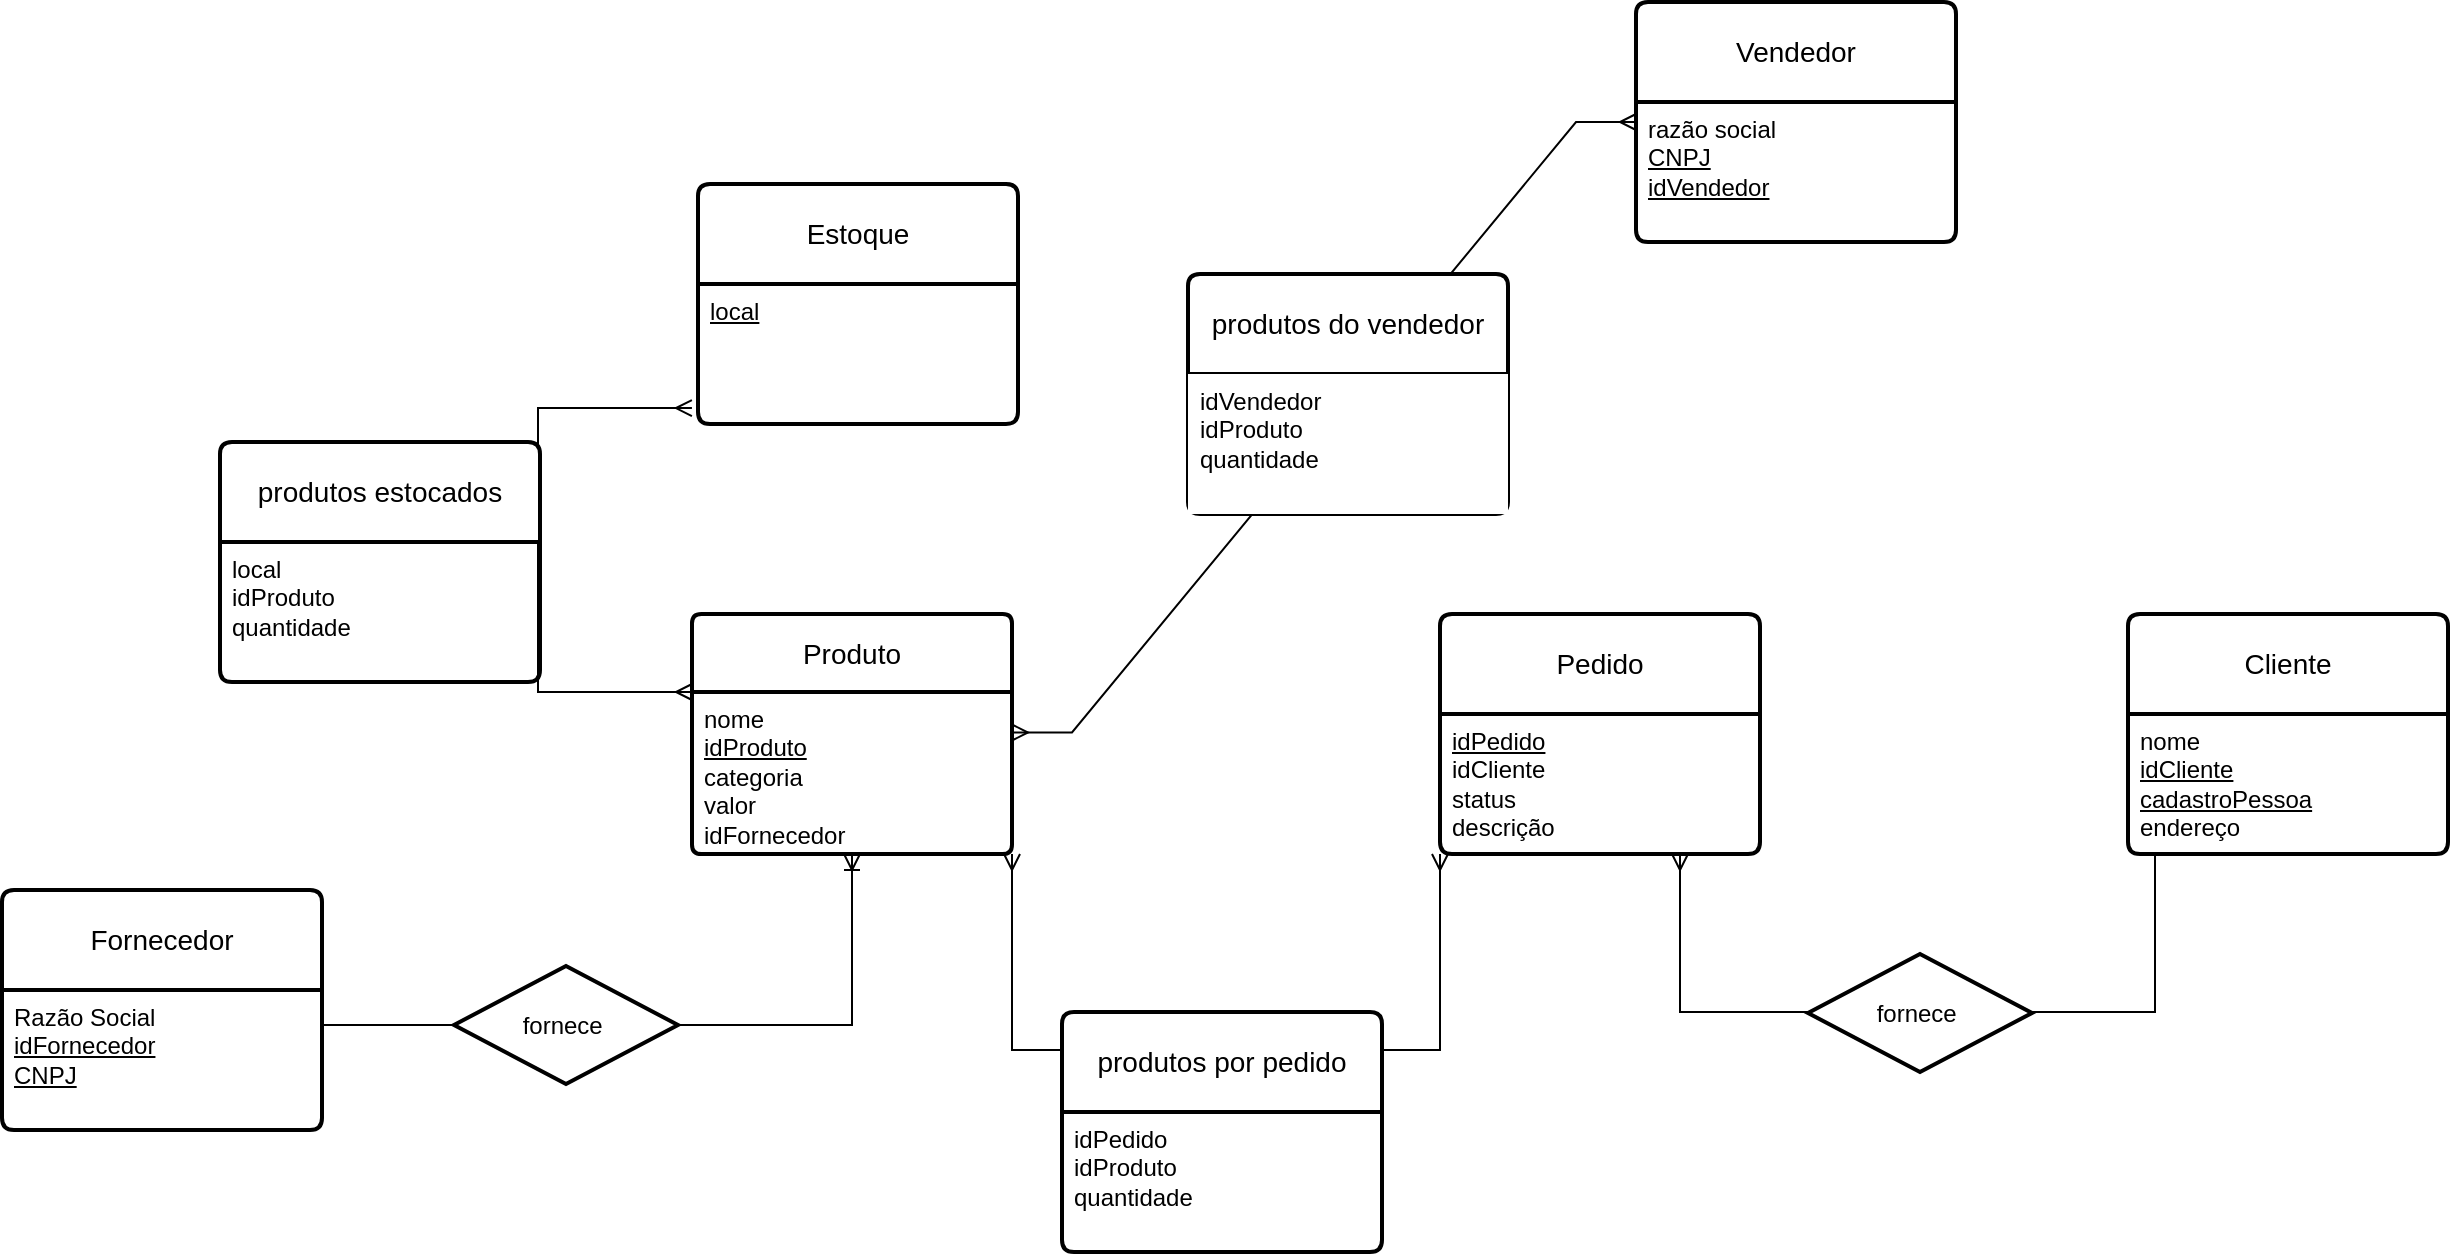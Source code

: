 <mxfile version="21.0.10" type="github"><diagram name="Página-1" id="AHK1q0surQ56SnarAFcl"><mxGraphModel dx="2417" dy="1596" grid="0" gridSize="10" guides="1" tooltips="1" connect="1" arrows="1" fold="1" page="0" pageScale="1" pageWidth="827" pageHeight="1169" math="0" shadow="0"><root><mxCell id="0"/><mxCell id="1" parent="0"/><mxCell id="z14wuf5yxON-9vSz4Su1-16" value="" style="edgeStyle=orthogonalEdgeStyle;fontSize=12;html=1;endArrow=ERoneToMany;rounded=0;exitX=1;exitY=0.25;exitDx=0;exitDy=0;entryX=0.5;entryY=1;entryDx=0;entryDy=0;" edge="1" parent="1" source="z14wuf5yxON-9vSz4Su1-87" target="z14wuf5yxON-9vSz4Su1-79"><mxGeometry width="100" height="100" relative="1" as="geometry"><mxPoint x="-355" y="-214" as="sourcePoint"/><mxPoint x="-114" y="-259" as="targetPoint"/></mxGeometry></mxCell><mxCell id="z14wuf5yxON-9vSz4Su1-52" value="fornece&amp;nbsp;" style="strokeWidth=2;html=1;shape=mxgraph.flowchart.decision;whiteSpace=wrap;" vertex="1" parent="1"><mxGeometry x="-303" y="-240" width="112" height="59" as="geometry"/></mxCell><mxCell id="z14wuf5yxON-9vSz4Su1-69" value="" style="edgeStyle=orthogonalEdgeStyle;fontSize=12;html=1;endArrow=ERmany;rounded=0;entryX=0.75;entryY=1;entryDx=0;entryDy=0;exitX=0;exitY=1;exitDx=0;exitDy=0;" edge="1" parent="1" target="z14wuf5yxON-9vSz4Su1-81"><mxGeometry width="100" height="100" relative="1" as="geometry"><mxPoint x="547.5" y="-296" as="sourcePoint"/><mxPoint x="324.5" y="-296" as="targetPoint"/><Array as="points"><mxPoint x="548" y="-217"/><mxPoint x="310" y="-217"/></Array></mxGeometry></mxCell><mxCell id="z14wuf5yxON-9vSz4Su1-78" value="Produto" style="swimlane;childLayout=stackLayout;horizontal=1;startSize=39;horizontalStack=0;rounded=1;fontSize=14;fontStyle=0;strokeWidth=2;resizeParent=0;resizeLast=1;shadow=0;dashed=0;align=center;arcSize=4;whiteSpace=wrap;html=1;" vertex="1" parent="1"><mxGeometry x="-184" y="-416" width="160" height="120" as="geometry"/></mxCell><mxCell id="z14wuf5yxON-9vSz4Su1-79" value="nome&lt;br&gt;&lt;u&gt;idProduto&lt;/u&gt;&lt;br&gt;categoria&lt;br&gt;valor&lt;br&gt;idFornecedor" style="align=left;strokeColor=none;fillColor=none;spacingLeft=4;fontSize=12;verticalAlign=top;resizable=0;rotatable=0;part=1;html=1;" vertex="1" parent="z14wuf5yxON-9vSz4Su1-78"><mxGeometry y="39" width="160" height="81" as="geometry"/></mxCell><mxCell id="z14wuf5yxON-9vSz4Su1-80" value="Pedido" style="swimlane;childLayout=stackLayout;horizontal=1;startSize=50;horizontalStack=0;rounded=1;fontSize=14;fontStyle=0;strokeWidth=2;resizeParent=0;resizeLast=1;shadow=0;dashed=0;align=center;arcSize=4;whiteSpace=wrap;html=1;" vertex="1" parent="1"><mxGeometry x="190" y="-416" width="160" height="120" as="geometry"><mxRectangle x="190" y="-416" width="79" height="50" as="alternateBounds"/></mxGeometry></mxCell><mxCell id="z14wuf5yxON-9vSz4Su1-81" value="&lt;u&gt;idPedido&lt;/u&gt;&lt;br&gt;idCliente&lt;br&gt;status&lt;br&gt;descrição" style="align=left;strokeColor=none;fillColor=none;spacingLeft=4;fontSize=12;verticalAlign=top;resizable=0;rotatable=0;part=1;html=1;" vertex="1" parent="z14wuf5yxON-9vSz4Su1-80"><mxGeometry y="50" width="160" height="70" as="geometry"/></mxCell><mxCell id="z14wuf5yxON-9vSz4Su1-82" value="Cliente" style="swimlane;childLayout=stackLayout;horizontal=1;startSize=50;horizontalStack=0;rounded=1;fontSize=14;fontStyle=0;strokeWidth=2;resizeParent=0;resizeLast=1;shadow=0;dashed=0;align=center;arcSize=4;whiteSpace=wrap;html=1;" vertex="1" parent="1"><mxGeometry x="534" y="-416" width="160" height="120" as="geometry"><mxRectangle x="107" y="-768" width="79" height="50" as="alternateBounds"/></mxGeometry></mxCell><mxCell id="z14wuf5yxON-9vSz4Su1-83" value="nome&lt;br&gt;&lt;u&gt;idCliente&lt;/u&gt;&lt;br&gt;&lt;u&gt;cadastroPessoa&lt;/u&gt;&lt;br&gt;endereço" style="align=left;strokeColor=none;fillColor=none;spacingLeft=4;fontSize=12;verticalAlign=top;resizable=0;rotatable=0;part=1;html=1;" vertex="1" parent="z14wuf5yxON-9vSz4Su1-82"><mxGeometry y="50" width="160" height="70" as="geometry"/></mxCell><mxCell id="z14wuf5yxON-9vSz4Su1-86" value="Fornecedor" style="swimlane;childLayout=stackLayout;horizontal=1;startSize=50;horizontalStack=0;rounded=1;fontSize=14;fontStyle=0;strokeWidth=2;resizeParent=0;resizeLast=1;shadow=0;dashed=0;align=center;arcSize=4;whiteSpace=wrap;html=1;" vertex="1" parent="1"><mxGeometry x="-529" y="-278" width="160" height="120" as="geometry"/></mxCell><mxCell id="z14wuf5yxON-9vSz4Su1-87" value="Razão Social&lt;br&gt;&lt;u&gt;idFornecedor&lt;br&gt;CNPJ&lt;/u&gt;" style="align=left;strokeColor=none;fillColor=none;spacingLeft=4;fontSize=12;verticalAlign=top;resizable=0;rotatable=0;part=1;html=1;" vertex="1" parent="z14wuf5yxON-9vSz4Su1-86"><mxGeometry y="50" width="160" height="70" as="geometry"/></mxCell><mxCell id="z14wuf5yxON-9vSz4Su1-93" value="Vendedor" style="swimlane;childLayout=stackLayout;horizontal=1;startSize=50;horizontalStack=0;rounded=1;fontSize=14;fontStyle=0;strokeWidth=2;resizeParent=0;resizeLast=1;shadow=0;dashed=0;align=center;arcSize=4;whiteSpace=wrap;html=1;" vertex="1" parent="1"><mxGeometry x="288" y="-722" width="160" height="120" as="geometry"><mxRectangle x="111" y="-657" width="95" height="50" as="alternateBounds"/></mxGeometry></mxCell><mxCell id="z14wuf5yxON-9vSz4Su1-94" value="razão social&lt;br&gt;&lt;u&gt;CNPJ&lt;/u&gt;&lt;br&gt;&lt;u&gt;idVendedor&lt;/u&gt;" style="align=left;strokeColor=none;fillColor=none;spacingLeft=4;fontSize=12;verticalAlign=top;resizable=0;rotatable=0;part=1;html=1;" vertex="1" parent="z14wuf5yxON-9vSz4Su1-93"><mxGeometry y="50" width="160" height="70" as="geometry"/></mxCell><mxCell id="z14wuf5yxON-9vSz4Su1-109" value="" style="edgeStyle=orthogonalEdgeStyle;fontSize=12;html=1;endArrow=ERmany;startArrow=ERmany;rounded=0;exitX=1;exitY=1;exitDx=0;exitDy=0;entryX=0;entryY=1;entryDx=0;entryDy=0;" edge="1" parent="1" source="z14wuf5yxON-9vSz4Su1-79" target="z14wuf5yxON-9vSz4Su1-81"><mxGeometry width="100" height="100" relative="1" as="geometry"><mxPoint x="97" y="-142" as="sourcePoint"/><mxPoint x="197" y="-242" as="targetPoint"/><Array as="points"><mxPoint x="-24" y="-198"/><mxPoint x="190" y="-198"/></Array></mxGeometry></mxCell><mxCell id="z14wuf5yxON-9vSz4Su1-103" value="produtos por pedido" style="swimlane;childLayout=stackLayout;horizontal=1;startSize=50;horizontalStack=0;rounded=1;fontSize=14;fontStyle=0;strokeWidth=2;resizeParent=0;resizeLast=1;shadow=0;dashed=0;align=center;arcSize=4;whiteSpace=wrap;html=1;" vertex="1" parent="1"><mxGeometry x="1" y="-217" width="160" height="120" as="geometry"><mxRectangle x="67" y="-252" width="70" height="50" as="alternateBounds"/></mxGeometry></mxCell><mxCell id="z14wuf5yxON-9vSz4Su1-104" value="idPedido&lt;br&gt;idProduto&lt;br&gt;quantidade" style="align=left;strokeColor=none;fillColor=none;spacingLeft=4;fontSize=12;verticalAlign=top;resizable=0;rotatable=0;part=1;html=1;" vertex="1" parent="z14wuf5yxON-9vSz4Su1-103"><mxGeometry y="50" width="160" height="70" as="geometry"/></mxCell><mxCell id="z14wuf5yxON-9vSz4Su1-110" value="Estoque" style="swimlane;childLayout=stackLayout;horizontal=1;startSize=50;horizontalStack=0;rounded=1;fontSize=14;fontStyle=0;strokeWidth=2;resizeParent=0;resizeLast=1;shadow=0;dashed=0;align=center;arcSize=4;whiteSpace=wrap;html=1;" vertex="1" parent="1"><mxGeometry x="-181" y="-631" width="160" height="120" as="geometry"/></mxCell><mxCell id="z14wuf5yxON-9vSz4Su1-111" value="&lt;u&gt;local&lt;/u&gt;&lt;br&gt;" style="align=left;strokeColor=none;fillColor=none;spacingLeft=4;fontSize=12;verticalAlign=top;resizable=0;rotatable=0;part=1;html=1;" vertex="1" parent="z14wuf5yxON-9vSz4Su1-110"><mxGeometry y="50" width="160" height="70" as="geometry"/></mxCell><mxCell id="z14wuf5yxON-9vSz4Su1-117" value="" style="edgeStyle=orthogonalEdgeStyle;fontSize=12;html=1;endArrow=ERmany;startArrow=ERmany;rounded=0;exitX=0;exitY=0;exitDx=0;exitDy=0;entryX=-0.019;entryY=0.886;entryDx=0;entryDy=0;entryPerimeter=0;" edge="1" parent="1" source="z14wuf5yxON-9vSz4Su1-79" target="z14wuf5yxON-9vSz4Su1-111"><mxGeometry width="100" height="100" relative="1" as="geometry"><mxPoint x="-309" y="-378" as="sourcePoint"/><mxPoint x="-209" y="-478" as="targetPoint"/><Array as="points"><mxPoint x="-261" y="-377"/><mxPoint x="-261" y="-519"/></Array></mxGeometry></mxCell><mxCell id="z14wuf5yxON-9vSz4Su1-113" value="produtos estocados" style="swimlane;childLayout=stackLayout;horizontal=1;startSize=50;horizontalStack=0;rounded=1;fontSize=14;fontStyle=0;strokeWidth=2;resizeParent=0;resizeLast=1;shadow=0;dashed=0;align=center;arcSize=4;whiteSpace=wrap;html=1;" vertex="1" parent="1"><mxGeometry x="-420" y="-502" width="160" height="120" as="geometry"><mxRectangle x="67" y="-252" width="70" height="50" as="alternateBounds"/></mxGeometry></mxCell><mxCell id="z14wuf5yxON-9vSz4Su1-114" value="local&lt;br&gt;idProduto&lt;br&gt;quantidade" style="align=left;strokeColor=none;fillColor=none;spacingLeft=4;fontSize=12;verticalAlign=top;resizable=0;rotatable=0;part=1;html=1;" vertex="1" parent="z14wuf5yxON-9vSz4Su1-113"><mxGeometry y="50" width="160" height="70" as="geometry"/></mxCell><mxCell id="z14wuf5yxON-9vSz4Su1-120" value="fornece&amp;nbsp;" style="strokeWidth=2;html=1;shape=mxgraph.flowchart.decision;whiteSpace=wrap;" vertex="1" parent="1"><mxGeometry x="374" y="-246" width="112" height="59" as="geometry"/></mxCell><mxCell id="z14wuf5yxON-9vSz4Su1-125" value="" style="edgeStyle=entityRelationEdgeStyle;fontSize=12;html=1;endArrow=ERmany;startArrow=ERmany;rounded=0;entryX=0;entryY=0.5;entryDx=0;entryDy=0;exitX=1;exitY=0.25;exitDx=0;exitDy=0;" edge="1" parent="1" source="z14wuf5yxON-9vSz4Su1-79" target="z14wuf5yxON-9vSz4Su1-93"><mxGeometry width="100" height="100" relative="1" as="geometry"><mxPoint x="-17" y="-350" as="sourcePoint"/><mxPoint x="197" y="-488" as="targetPoint"/></mxGeometry></mxCell><mxCell id="z14wuf5yxON-9vSz4Su1-122" value="produtos do vendedor" style="swimlane;childLayout=stackLayout;horizontal=1;startSize=50;horizontalStack=0;rounded=1;fontSize=14;fontStyle=0;strokeWidth=2;resizeParent=0;resizeLast=1;shadow=0;dashed=0;align=center;arcSize=4;whiteSpace=wrap;html=1;fillColor=#FFFFFF;" vertex="1" parent="1"><mxGeometry x="64" y="-586" width="160" height="120" as="geometry"/></mxCell><mxCell id="z14wuf5yxON-9vSz4Su1-123" value="idVendedor&lt;br&gt;idProduto&lt;br&gt;quantidade" style="align=left;strokeColor=none;fillColor=#FFFFFF;spacingLeft=4;fontSize=12;verticalAlign=top;resizable=0;rotatable=0;part=1;html=1;" vertex="1" parent="z14wuf5yxON-9vSz4Su1-122"><mxGeometry y="50" width="160" height="70" as="geometry"/></mxCell></root></mxGraphModel></diagram></mxfile>